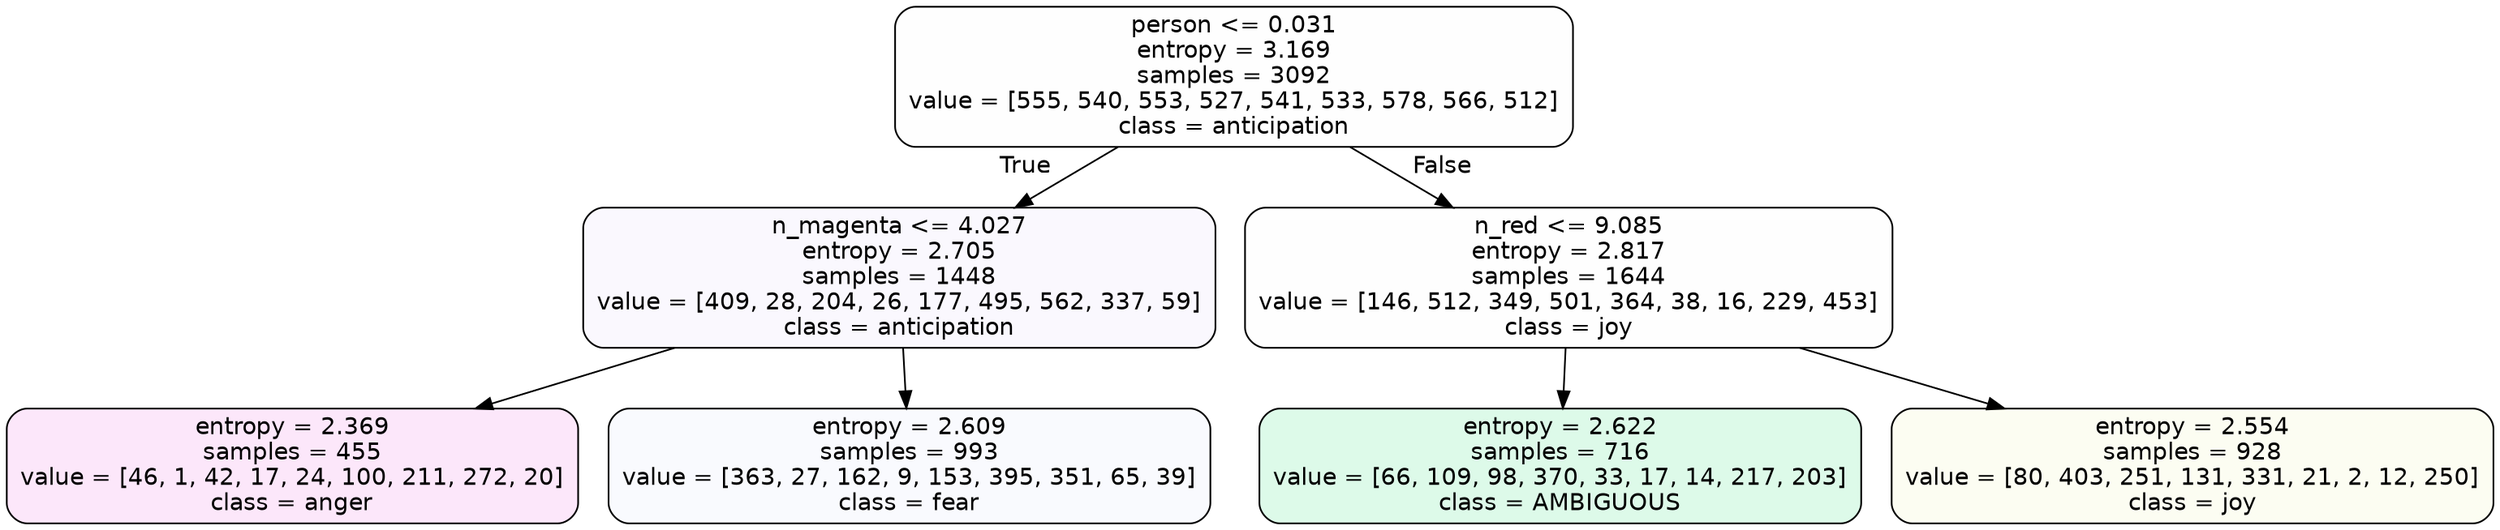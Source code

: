 digraph Tree {
node [shape=box, style="filled, rounded", color="black", fontname=helvetica] ;
edge [fontname=helvetica] ;
0 [label="person <= 0.031\nentropy = 3.169\nsamples = 3092\nvalue = [555, 540, 553, 527, 541, 533, 578, 566, 512]\nclass = anticipation", fillcolor="#8139e501"] ;
1 [label="n_magenta <= 4.027\nentropy = 2.705\nsamples = 1448\nvalue = [409, 28, 204, 26, 177, 495, 562, 337, 59]\nclass = anticipation", fillcolor="#8139e509"] ;
0 -> 1 [labeldistance=2.5, labelangle=45, headlabel="True"] ;
2 [label="entropy = 2.369\nsamples = 455\nvalue = [46, 1, 42, 17, 24, 100, 211, 272, 20]\nclass = anger", fillcolor="#e539d71e"] ;
1 -> 2 ;
3 [label="entropy = 2.609\nsamples = 993\nvalue = [363, 27, 162, 9, 153, 395, 351, 65, 39]\nclass = fear", fillcolor="#3964e507"] ;
1 -> 3 ;
4 [label="n_red <= 9.085\nentropy = 2.817\nsamples = 1644\nvalue = [146, 512, 349, 501, 364, 38, 16, 229, 453]\nclass = joy", fillcolor="#d7e53901"] ;
0 -> 4 [labeldistance=2.5, labelangle=-45, headlabel="False"] ;
5 [label="entropy = 2.622\nsamples = 716\nvalue = [66, 109, 98, 370, 33, 17, 14, 217, 203]\nclass = AMBIGUOUS", fillcolor="#39e5812b"] ;
4 -> 5 ;
6 [label="entropy = 2.554\nsamples = 928\nvalue = [80, 403, 251, 131, 331, 21, 2, 12, 250]\nclass = joy", fillcolor="#d7e53910"] ;
4 -> 6 ;
}